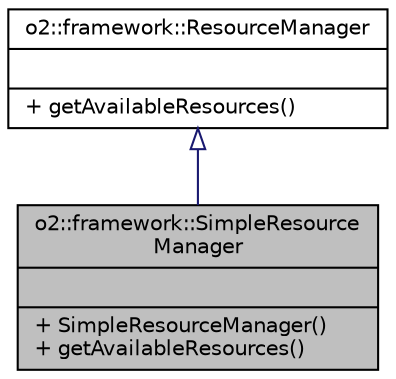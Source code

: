 digraph "o2::framework::SimpleResourceManager"
{
 // INTERACTIVE_SVG=YES
  bgcolor="transparent";
  edge [fontname="Helvetica",fontsize="10",labelfontname="Helvetica",labelfontsize="10"];
  node [fontname="Helvetica",fontsize="10",shape=record];
  Node1 [label="{o2::framework::SimpleResource\lManager\n||+ SimpleResourceManager()\l+ getAvailableResources()\l}",height=0.2,width=0.4,color="black", fillcolor="grey75", style="filled" fontcolor="black"];
  Node2 -> Node1 [dir="back",color="midnightblue",fontsize="10",style="solid",arrowtail="onormal",fontname="Helvetica"];
  Node2 [label="{o2::framework::ResourceManager\n||+ getAvailableResources()\l}",height=0.2,width=0.4,color="black",URL="$d6/d1b/classo2_1_1framework_1_1ResourceManager.html"];
}
